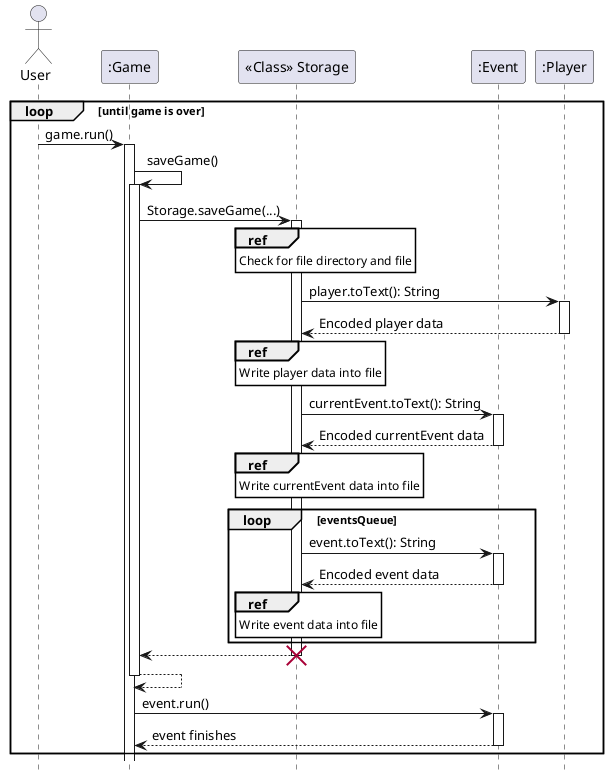 @startuml
hide footbox
skinparam sequenceReferenceBackgroundColor #FFFFFF
actor User

participant ":Game" as Game
participant "<<Class>> Storage" as Storage
participant ":Event" as Event
participant ":Player" as Player

loop until game is over
    User->Game : game.run()
    activate Game
    Game->Game:saveGame()
    activate Game
    Game->Storage: Storage.saveGame(...)
    activate Storage
    ref over Storage
        Check for file directory and file
    end ref
    Storage -> Player: player.toText(): String
    activate Player
    Player --> Storage: Encoded player data
    deactivate Player
    ref over Storage
        Write player data into file
    end ref
    Storage -> Event: currentEvent.toText(): String
    activate Event
    Event --> Storage: Encoded currentEvent data
    deactivate Event
    ref over Storage
        Write currentEvent data into file
    end ref

    loop eventsQueue
    Storage -> Event: event.toText(): String
    activate Event
    Event --> Storage: Encoded event data
    deactivate Event
    ref over Storage
        Write event data into file
    end ref
    end loop
    Storage --> Game
    destroy Storage
    Game --> Game
    deactivate Game
    Game->Event : event.run()
    activate Event
    Event-->Game: event finishes
    deactivate Event
end loop
@enduml

@startuml
hide footbox
skinparam sequenceReferenceBackgroundColor #FFFFFF

participant "<<Class>> Storage" as Storage
participant ":FileWriter" as FileWriter
participant ":File" as File

activate Storage
group sd Write data into file
    Storage -> FileWriter: fw.write(data)
    activate FileWriter
    FileWriter -> File
    activate File
    File --> FileWriter
    deactivate File
    FileWriter --> Storage
    deactivate FileWriter
end group
@enduml
